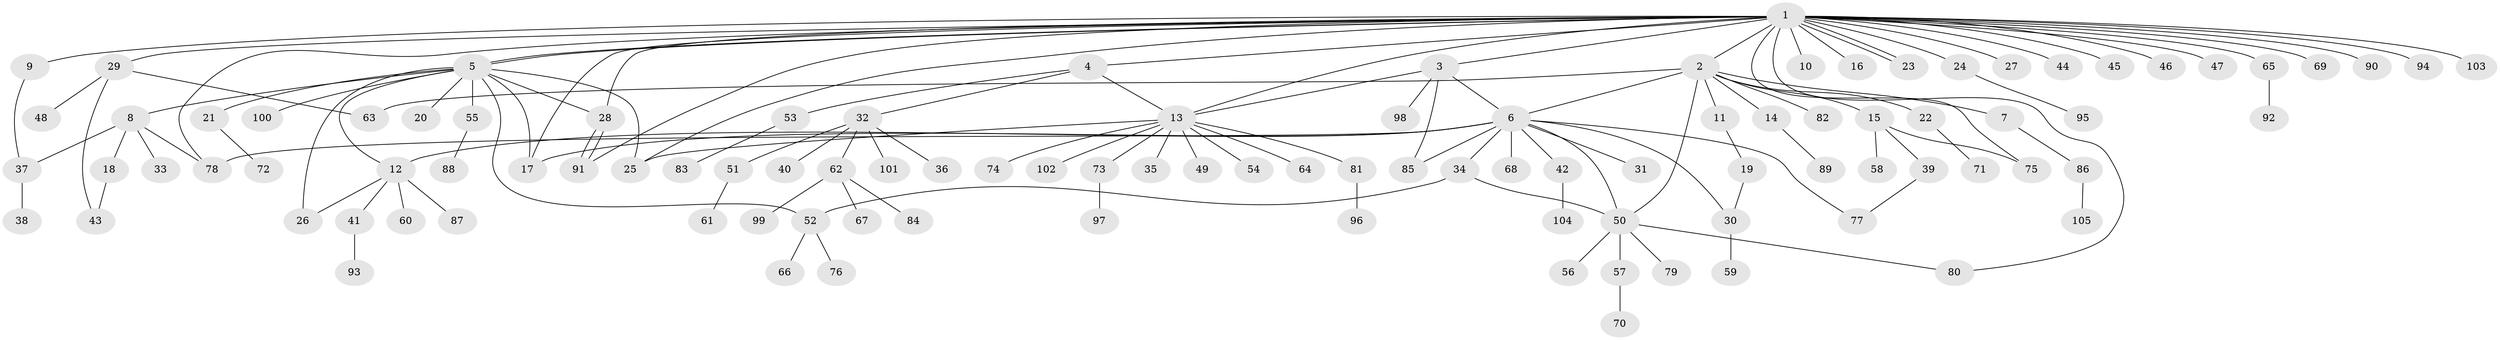 // coarse degree distribution, {3: 0.038461538461538464, 1: 0.8461538461538461, 5: 0.019230769230769232, 26: 0.019230769230769232, 2: 0.019230769230769232, 8: 0.019230769230769232, 10: 0.019230769230769232, 9: 0.019230769230769232}
// Generated by graph-tools (version 1.1) at 2025/50/03/04/25 21:50:06]
// undirected, 105 vertices, 131 edges
graph export_dot {
graph [start="1"]
  node [color=gray90,style=filled];
  1;
  2;
  3;
  4;
  5;
  6;
  7;
  8;
  9;
  10;
  11;
  12;
  13;
  14;
  15;
  16;
  17;
  18;
  19;
  20;
  21;
  22;
  23;
  24;
  25;
  26;
  27;
  28;
  29;
  30;
  31;
  32;
  33;
  34;
  35;
  36;
  37;
  38;
  39;
  40;
  41;
  42;
  43;
  44;
  45;
  46;
  47;
  48;
  49;
  50;
  51;
  52;
  53;
  54;
  55;
  56;
  57;
  58;
  59;
  60;
  61;
  62;
  63;
  64;
  65;
  66;
  67;
  68;
  69;
  70;
  71;
  72;
  73;
  74;
  75;
  76;
  77;
  78;
  79;
  80;
  81;
  82;
  83;
  84;
  85;
  86;
  87;
  88;
  89;
  90;
  91;
  92;
  93;
  94;
  95;
  96;
  97;
  98;
  99;
  100;
  101;
  102;
  103;
  104;
  105;
  1 -- 2;
  1 -- 3;
  1 -- 4;
  1 -- 5;
  1 -- 5;
  1 -- 9;
  1 -- 10;
  1 -- 13;
  1 -- 16;
  1 -- 17;
  1 -- 23;
  1 -- 23;
  1 -- 24;
  1 -- 25;
  1 -- 27;
  1 -- 28;
  1 -- 29;
  1 -- 44;
  1 -- 45;
  1 -- 46;
  1 -- 47;
  1 -- 65;
  1 -- 69;
  1 -- 75;
  1 -- 78;
  1 -- 80;
  1 -- 90;
  1 -- 91;
  1 -- 94;
  1 -- 103;
  2 -- 6;
  2 -- 7;
  2 -- 11;
  2 -- 14;
  2 -- 15;
  2 -- 22;
  2 -- 50;
  2 -- 63;
  2 -- 82;
  3 -- 6;
  3 -- 13;
  3 -- 85;
  3 -- 98;
  4 -- 13;
  4 -- 32;
  4 -- 53;
  5 -- 8;
  5 -- 12;
  5 -- 17;
  5 -- 20;
  5 -- 21;
  5 -- 25;
  5 -- 26;
  5 -- 28;
  5 -- 52;
  5 -- 55;
  5 -- 100;
  6 -- 12;
  6 -- 17;
  6 -- 30;
  6 -- 31;
  6 -- 34;
  6 -- 42;
  6 -- 50;
  6 -- 68;
  6 -- 77;
  6 -- 78;
  6 -- 85;
  7 -- 86;
  8 -- 18;
  8 -- 33;
  8 -- 37;
  8 -- 78;
  9 -- 37;
  11 -- 19;
  12 -- 26;
  12 -- 41;
  12 -- 60;
  12 -- 87;
  13 -- 25;
  13 -- 35;
  13 -- 49;
  13 -- 54;
  13 -- 64;
  13 -- 73;
  13 -- 74;
  13 -- 81;
  13 -- 102;
  14 -- 89;
  15 -- 39;
  15 -- 58;
  15 -- 75;
  18 -- 43;
  19 -- 30;
  21 -- 72;
  22 -- 71;
  24 -- 95;
  28 -- 91;
  28 -- 91;
  29 -- 43;
  29 -- 48;
  29 -- 63;
  30 -- 59;
  32 -- 36;
  32 -- 40;
  32 -- 51;
  32 -- 62;
  32 -- 101;
  34 -- 50;
  34 -- 52;
  37 -- 38;
  39 -- 77;
  41 -- 93;
  42 -- 104;
  50 -- 56;
  50 -- 57;
  50 -- 79;
  50 -- 80;
  51 -- 61;
  52 -- 66;
  52 -- 76;
  53 -- 83;
  55 -- 88;
  57 -- 70;
  62 -- 67;
  62 -- 84;
  62 -- 99;
  65 -- 92;
  73 -- 97;
  81 -- 96;
  86 -- 105;
}
